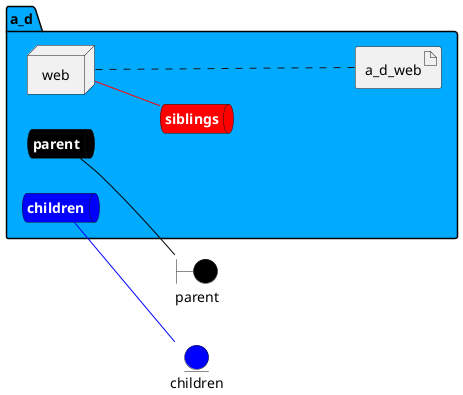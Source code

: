 @startuml

left to right direction


boundary parent #black


entity children #blue




package "a_d" #00aaff {
    queue parentnet #black [
            <b><color:white>parent</color></b>
    ]

    parentnet -[#black]- parent

    queue childrennet #blue [
            <b><color:white>children</color></b>
    ]

    childrennet -[#blue]- children

    queue siblingsnet #red [
            <b><color:white>siblings</color></b>
    ]


node "web" as webService


        artifact "a_d_web" as a_d_webimage

}

webService -[#red]- siblingsnet
webService .... a_d_webimage


@enduml
